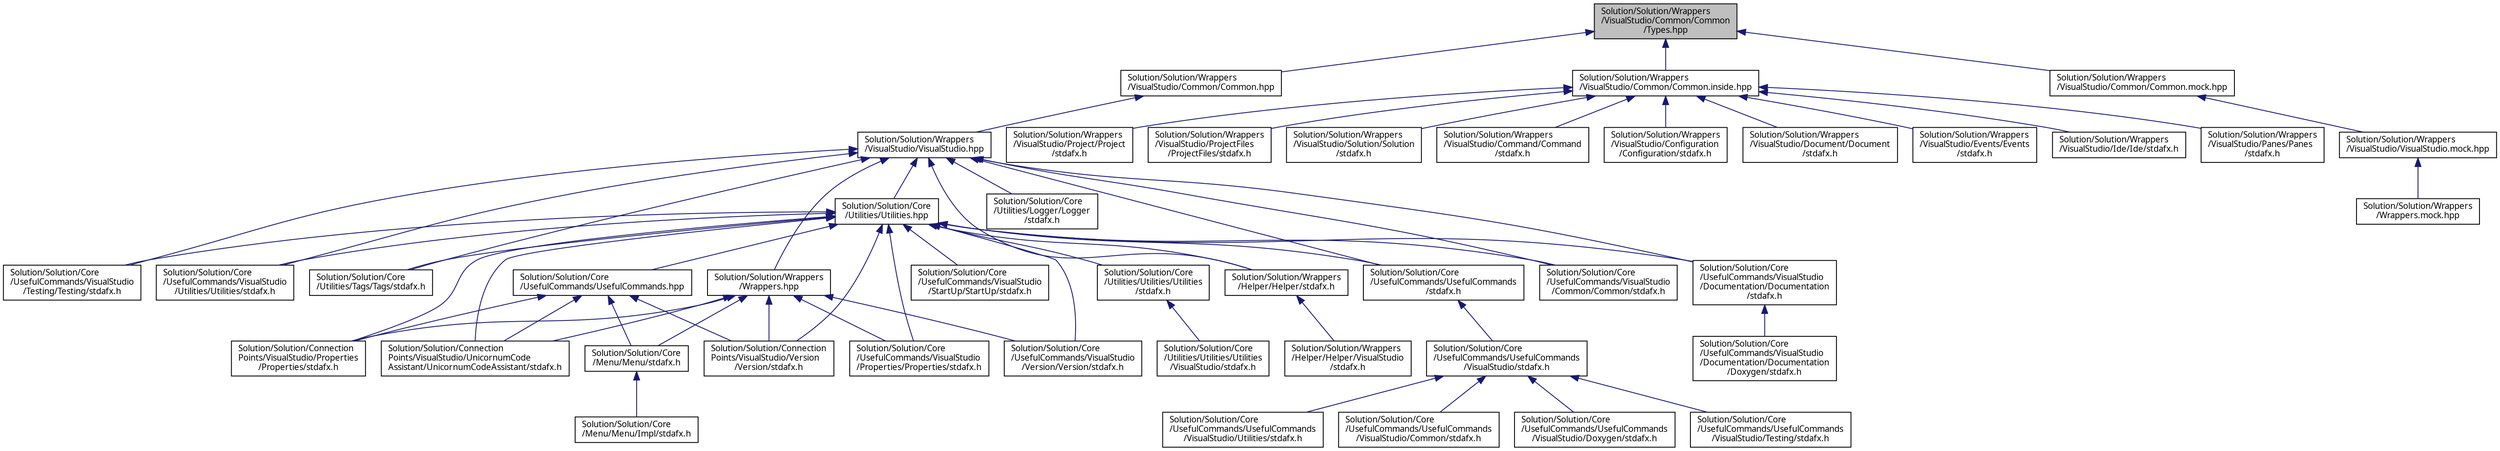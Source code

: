 digraph "Solution/Solution/Wrappers/VisualStudio/Common/Common/Types.hpp"
{
 // INTERACTIVE_SVG=YES
  edge [fontname="Verdana",fontsize="10",labelfontname="Verdana",labelfontsize="10"];
  node [fontname="Verdana",fontsize="10",shape=record];
  Node1 [label="Solution/Solution/Wrappers\l/VisualStudio/Common/Common\l/Types.hpp",height=0.2,width=0.4,color="black", fillcolor="grey75", style="filled", fontcolor="black"];
  Node1 -> Node2 [dir="back",color="midnightblue",fontsize="10",style="solid",fontname="Verdana"];
  Node2 [label="Solution/Solution/Wrappers\l/VisualStudio/Common/Common.hpp",height=0.2,width=0.4,color="black", fillcolor="white", style="filled",URL="$_wrappers_2_visual_studio_2_common_2_common_8hpp.html"];
  Node2 -> Node3 [dir="back",color="midnightblue",fontsize="10",style="solid",fontname="Verdana"];
  Node3 [label="Solution/Solution/Wrappers\l/VisualStudio/VisualStudio.hpp",height=0.2,width=0.4,color="black", fillcolor="white", style="filled",URL="$_wrappers_2_visual_studio_2_visual_studio_8hpp_source.html"];
  Node3 -> Node4 [dir="back",color="midnightblue",fontsize="10",style="solid",fontname="Verdana"];
  Node4 [label="Solution/Solution/Core\l/UsefulCommands/UsefulCommands\l/stdafx.h",height=0.2,width=0.4,color="black", fillcolor="white", style="filled",URL="$_core_2_useful_commands_2_useful_commands_2stdafx_8h_source.html"];
  Node4 -> Node5 [dir="back",color="midnightblue",fontsize="10",style="solid",fontname="Verdana"];
  Node5 [label="Solution/Solution/Core\l/UsefulCommands/UsefulCommands\l/VisualStudio/stdafx.h",height=0.2,width=0.4,color="black", fillcolor="white", style="filled",URL="$_core_2_useful_commands_2_useful_commands_2_visual_studio_2stdafx_8h_source.html"];
  Node5 -> Node6 [dir="back",color="midnightblue",fontsize="10",style="solid",fontname="Verdana"];
  Node6 [label="Solution/Solution/Core\l/UsefulCommands/UsefulCommands\l/VisualStudio/Common/stdafx.h",height=0.2,width=0.4,color="black", fillcolor="white", style="filled",URL="$_core_2_useful_commands_2_useful_commands_2_visual_studio_2_common_2stdafx_8h_source.html"];
  Node5 -> Node7 [dir="back",color="midnightblue",fontsize="10",style="solid",fontname="Verdana"];
  Node7 [label="Solution/Solution/Core\l/UsefulCommands/UsefulCommands\l/VisualStudio/Doxygen/stdafx.h",height=0.2,width=0.4,color="black", fillcolor="white", style="filled",URL="$_core_2_useful_commands_2_useful_commands_2_visual_studio_2_doxygen_2stdafx_8h_source.html"];
  Node5 -> Node8 [dir="back",color="midnightblue",fontsize="10",style="solid",fontname="Verdana"];
  Node8 [label="Solution/Solution/Core\l/UsefulCommands/UsefulCommands\l/VisualStudio/Testing/stdafx.h",height=0.2,width=0.4,color="black", fillcolor="white", style="filled",URL="$_core_2_useful_commands_2_useful_commands_2_visual_studio_2_testing_2stdafx_8h_source.html"];
  Node5 -> Node9 [dir="back",color="midnightblue",fontsize="10",style="solid",fontname="Verdana"];
  Node9 [label="Solution/Solution/Core\l/UsefulCommands/UsefulCommands\l/VisualStudio/Utilities/stdafx.h",height=0.2,width=0.4,color="black", fillcolor="white", style="filled",URL="$_core_2_useful_commands_2_useful_commands_2_visual_studio_2_utilities_2stdafx_8h_source.html"];
  Node3 -> Node10 [dir="back",color="midnightblue",fontsize="10",style="solid",fontname="Verdana"];
  Node10 [label="Solution/Solution/Core\l/UsefulCommands/VisualStudio\l/Common/Common/stdafx.h",height=0.2,width=0.4,color="black", fillcolor="white", style="filled",URL="$_core_2_useful_commands_2_visual_studio_2_common_2_common_2stdafx_8h_source.html"];
  Node3 -> Node11 [dir="back",color="midnightblue",fontsize="10",style="solid",fontname="Verdana"];
  Node11 [label="Solution/Solution/Core\l/UsefulCommands/VisualStudio\l/Documentation/Documentation\l/stdafx.h",height=0.2,width=0.4,color="black", fillcolor="white", style="filled",URL="$_core_2_useful_commands_2_visual_studio_2_documentation_2_documentation_2stdafx_8h_source.html"];
  Node11 -> Node12 [dir="back",color="midnightblue",fontsize="10",style="solid",fontname="Verdana"];
  Node12 [label="Solution/Solution/Core\l/UsefulCommands/VisualStudio\l/Documentation/Documentation\l/Doxygen/stdafx.h",height=0.2,width=0.4,color="black", fillcolor="white", style="filled",URL="$_core_2_useful_commands_2_visual_studio_2_documentation_2_documentation_2_doxygen_2stdafx_8h_source.html"];
  Node3 -> Node13 [dir="back",color="midnightblue",fontsize="10",style="solid",fontname="Verdana"];
  Node13 [label="Solution/Solution/Core\l/UsefulCommands/VisualStudio\l/Testing/Testing/stdafx.h",height=0.2,width=0.4,color="black", fillcolor="white", style="filled",URL="$_core_2_useful_commands_2_visual_studio_2_testing_2_testing_2stdafx_8h_source.html"];
  Node3 -> Node14 [dir="back",color="midnightblue",fontsize="10",style="solid",fontname="Verdana"];
  Node14 [label="Solution/Solution/Core\l/UsefulCommands/VisualStudio\l/Utilities/Utilities/stdafx.h",height=0.2,width=0.4,color="black", fillcolor="white", style="filled",URL="$_core_2_useful_commands_2_visual_studio_2_utilities_2_utilities_2stdafx_8h_source.html"];
  Node3 -> Node15 [dir="back",color="midnightblue",fontsize="10",style="solid",fontname="Verdana"];
  Node15 [label="Solution/Solution/Core\l/Utilities/Logger/Logger\l/stdafx.h",height=0.2,width=0.4,color="black", fillcolor="white", style="filled",URL="$_core_2_utilities_2_logger_2_logger_2stdafx_8h_source.html"];
  Node3 -> Node16 [dir="back",color="midnightblue",fontsize="10",style="solid",fontname="Verdana"];
  Node16 [label="Solution/Solution/Core\l/Utilities/Tags/Tags/stdafx.h",height=0.2,width=0.4,color="black", fillcolor="white", style="filled",URL="$_core_2_utilities_2_tags_2_tags_2stdafx_8h_source.html"];
  Node3 -> Node17 [dir="back",color="midnightblue",fontsize="10",style="solid",fontname="Verdana"];
  Node17 [label="Solution/Solution/Core\l/Utilities/Utilities.hpp",height=0.2,width=0.4,color="black", fillcolor="white", style="filled",URL="$_utilities_2_utilities_8hpp_source.html"];
  Node17 -> Node18 [dir="back",color="midnightblue",fontsize="10",style="solid",fontname="Verdana"];
  Node18 [label="Solution/Solution/Connection\lPoints/VisualStudio/Properties\l/Properties/stdafx.h",height=0.2,width=0.4,color="black", fillcolor="white", style="filled",URL="$_connection_points_2_visual_studio_2_properties_2_properties_2stdafx_8h_source.html"];
  Node17 -> Node19 [dir="back",color="midnightblue",fontsize="10",style="solid",fontname="Verdana"];
  Node19 [label="Solution/Solution/Connection\lPoints/VisualStudio/UnicornumCode\lAssistant/UnicornumCodeAssistant/stdafx.h",height=0.2,width=0.4,color="black", fillcolor="white", style="filled",URL="$_connection_points_2_visual_studio_2_unicornum_code_assistant_2_unicornum_code_assistant_2stdafx_8h_source.html"];
  Node17 -> Node20 [dir="back",color="midnightblue",fontsize="10",style="solid",fontname="Verdana"];
  Node20 [label="Solution/Solution/Connection\lPoints/VisualStudio/Version\l/Version/stdafx.h",height=0.2,width=0.4,color="black", fillcolor="white", style="filled",URL="$_connection_points_2_visual_studio_2_version_2_version_2stdafx_8h_source.html"];
  Node17 -> Node4 [dir="back",color="midnightblue",fontsize="10",style="solid",fontname="Verdana"];
  Node17 -> Node21 [dir="back",color="midnightblue",fontsize="10",style="solid",fontname="Verdana"];
  Node21 [label="Solution/Solution/Core\l/UsefulCommands/UsefulCommands.hpp",height=0.2,width=0.4,color="black", fillcolor="white", style="filled",URL="$_useful_commands_8hpp_source.html"];
  Node21 -> Node18 [dir="back",color="midnightblue",fontsize="10",style="solid",fontname="Verdana"];
  Node21 -> Node19 [dir="back",color="midnightblue",fontsize="10",style="solid",fontname="Verdana"];
  Node21 -> Node20 [dir="back",color="midnightblue",fontsize="10",style="solid",fontname="Verdana"];
  Node21 -> Node22 [dir="back",color="midnightblue",fontsize="10",style="solid",fontname="Verdana"];
  Node22 [label="Solution/Solution/Core\l/Menu/Menu/stdafx.h",height=0.2,width=0.4,color="black", fillcolor="white", style="filled",URL="$_core_2_menu_2_menu_2stdafx_8h_source.html"];
  Node22 -> Node23 [dir="back",color="midnightblue",fontsize="10",style="solid",fontname="Verdana"];
  Node23 [label="Solution/Solution/Core\l/Menu/Menu/Impl/stdafx.h",height=0.2,width=0.4,color="black", fillcolor="white", style="filled",URL="$_core_2_menu_2_menu_2_impl_2stdafx_8h_source.html"];
  Node17 -> Node10 [dir="back",color="midnightblue",fontsize="10",style="solid",fontname="Verdana"];
  Node17 -> Node11 [dir="back",color="midnightblue",fontsize="10",style="solid",fontname="Verdana"];
  Node17 -> Node24 [dir="back",color="midnightblue",fontsize="10",style="solid",fontname="Verdana"];
  Node24 [label="Solution/Solution/Core\l/UsefulCommands/VisualStudio\l/Properties/Properties/stdafx.h",height=0.2,width=0.4,color="black", fillcolor="white", style="filled",URL="$_core_2_useful_commands_2_visual_studio_2_properties_2_properties_2stdafx_8h_source.html"];
  Node17 -> Node25 [dir="back",color="midnightblue",fontsize="10",style="solid",fontname="Verdana"];
  Node25 [label="Solution/Solution/Core\l/UsefulCommands/VisualStudio\l/StartUp/StartUp/stdafx.h",height=0.2,width=0.4,color="black", fillcolor="white", style="filled",URL="$_core_2_useful_commands_2_visual_studio_2_start_up_2_start_up_2stdafx_8h_source.html"];
  Node17 -> Node13 [dir="back",color="midnightblue",fontsize="10",style="solid",fontname="Verdana"];
  Node17 -> Node14 [dir="back",color="midnightblue",fontsize="10",style="solid",fontname="Verdana"];
  Node17 -> Node26 [dir="back",color="midnightblue",fontsize="10",style="solid",fontname="Verdana"];
  Node26 [label="Solution/Solution/Core\l/UsefulCommands/VisualStudio\l/Version/Version/stdafx.h",height=0.2,width=0.4,color="black", fillcolor="white", style="filled",URL="$_core_2_useful_commands_2_visual_studio_2_version_2_version_2stdafx_8h_source.html"];
  Node17 -> Node16 [dir="back",color="midnightblue",fontsize="10",style="solid",fontname="Verdana"];
  Node17 -> Node27 [dir="back",color="midnightblue",fontsize="10",style="solid",fontname="Verdana"];
  Node27 [label="Solution/Solution/Core\l/Utilities/Utilities/Utilities\l/stdafx.h",height=0.2,width=0.4,color="black", fillcolor="white", style="filled",URL="$_core_2_utilities_2_utilities_2_utilities_2stdafx_8h_source.html"];
  Node27 -> Node28 [dir="back",color="midnightblue",fontsize="10",style="solid",fontname="Verdana"];
  Node28 [label="Solution/Solution/Core\l/Utilities/Utilities/Utilities\l/VisualStudio/stdafx.h",height=0.2,width=0.4,color="black", fillcolor="white", style="filled",URL="$_core_2_utilities_2_utilities_2_utilities_2_visual_studio_2stdafx_8h_source.html"];
  Node17 -> Node29 [dir="back",color="midnightblue",fontsize="10",style="solid",fontname="Verdana"];
  Node29 [label="Solution/Solution/Wrappers\l/Helper/Helper/stdafx.h",height=0.2,width=0.4,color="black", fillcolor="white", style="filled",URL="$_wrappers_2_helper_2_helper_2stdafx_8h_source.html"];
  Node29 -> Node30 [dir="back",color="midnightblue",fontsize="10",style="solid",fontname="Verdana"];
  Node30 [label="Solution/Solution/Wrappers\l/Helper/Helper/VisualStudio\l/stdafx.h",height=0.2,width=0.4,color="black", fillcolor="white", style="filled",URL="$_wrappers_2_helper_2_helper_2_visual_studio_2stdafx_8h_source.html"];
  Node3 -> Node29 [dir="back",color="midnightblue",fontsize="10",style="solid",fontname="Verdana"];
  Node3 -> Node31 [dir="back",color="midnightblue",fontsize="10",style="solid",fontname="Verdana"];
  Node31 [label="Solution/Solution/Wrappers\l/Wrappers.hpp",height=0.2,width=0.4,color="black", fillcolor="white", style="filled",URL="$_wrappers_8hpp_source.html"];
  Node31 -> Node18 [dir="back",color="midnightblue",fontsize="10",style="solid",fontname="Verdana"];
  Node31 -> Node19 [dir="back",color="midnightblue",fontsize="10",style="solid",fontname="Verdana"];
  Node31 -> Node20 [dir="back",color="midnightblue",fontsize="10",style="solid",fontname="Verdana"];
  Node31 -> Node22 [dir="back",color="midnightblue",fontsize="10",style="solid",fontname="Verdana"];
  Node31 -> Node24 [dir="back",color="midnightblue",fontsize="10",style="solid",fontname="Verdana"];
  Node31 -> Node26 [dir="back",color="midnightblue",fontsize="10",style="solid",fontname="Verdana"];
  Node1 -> Node32 [dir="back",color="midnightblue",fontsize="10",style="solid",fontname="Verdana"];
  Node32 [label="Solution/Solution/Wrappers\l/VisualStudio/Common/Common.inside.hpp",height=0.2,width=0.4,color="black", fillcolor="white", style="filled",URL="$_wrappers_2_visual_studio_2_common_2_common_8inside_8hpp.html"];
  Node32 -> Node33 [dir="back",color="midnightblue",fontsize="10",style="solid",fontname="Verdana"];
  Node33 [label="Solution/Solution/Wrappers\l/VisualStudio/Command/Command\l/stdafx.h",height=0.2,width=0.4,color="black", fillcolor="white", style="filled",URL="$_wrappers_2_visual_studio_2_command_2_command_2stdafx_8h_source.html"];
  Node32 -> Node34 [dir="back",color="midnightblue",fontsize="10",style="solid",fontname="Verdana"];
  Node34 [label="Solution/Solution/Wrappers\l/VisualStudio/Configuration\l/Configuration/stdafx.h",height=0.2,width=0.4,color="black", fillcolor="white", style="filled",URL="$_wrappers_2_visual_studio_2_configuration_2_configuration_2stdafx_8h_source.html"];
  Node32 -> Node35 [dir="back",color="midnightblue",fontsize="10",style="solid",fontname="Verdana"];
  Node35 [label="Solution/Solution/Wrappers\l/VisualStudio/Document/Document\l/stdafx.h",height=0.2,width=0.4,color="black", fillcolor="white", style="filled",URL="$_wrappers_2_visual_studio_2_document_2_document_2stdafx_8h_source.html"];
  Node32 -> Node36 [dir="back",color="midnightblue",fontsize="10",style="solid",fontname="Verdana"];
  Node36 [label="Solution/Solution/Wrappers\l/VisualStudio/Events/Events\l/stdafx.h",height=0.2,width=0.4,color="black", fillcolor="white", style="filled",URL="$_wrappers_2_visual_studio_2_events_2_events_2stdafx_8h_source.html"];
  Node32 -> Node37 [dir="back",color="midnightblue",fontsize="10",style="solid",fontname="Verdana"];
  Node37 [label="Solution/Solution/Wrappers\l/VisualStudio/Ide/Ide/stdafx.h",height=0.2,width=0.4,color="black", fillcolor="white", style="filled",URL="$_wrappers_2_visual_studio_2_ide_2_ide_2stdafx_8h_source.html"];
  Node32 -> Node38 [dir="back",color="midnightblue",fontsize="10",style="solid",fontname="Verdana"];
  Node38 [label="Solution/Solution/Wrappers\l/VisualStudio/Panes/Panes\l/stdafx.h",height=0.2,width=0.4,color="black", fillcolor="white", style="filled",URL="$_wrappers_2_visual_studio_2_panes_2_panes_2stdafx_8h_source.html"];
  Node32 -> Node39 [dir="back",color="midnightblue",fontsize="10",style="solid",fontname="Verdana"];
  Node39 [label="Solution/Solution/Wrappers\l/VisualStudio/Project/Project\l/stdafx.h",height=0.2,width=0.4,color="black", fillcolor="white", style="filled",URL="$_wrappers_2_visual_studio_2_project_2_project_2stdafx_8h_source.html"];
  Node32 -> Node40 [dir="back",color="midnightblue",fontsize="10",style="solid",fontname="Verdana"];
  Node40 [label="Solution/Solution/Wrappers\l/VisualStudio/ProjectFiles\l/ProjectFiles/stdafx.h",height=0.2,width=0.4,color="black", fillcolor="white", style="filled",URL="$_wrappers_2_visual_studio_2_project_files_2_project_files_2stdafx_8h_source.html"];
  Node32 -> Node41 [dir="back",color="midnightblue",fontsize="10",style="solid",fontname="Verdana"];
  Node41 [label="Solution/Solution/Wrappers\l/VisualStudio/Solution/Solution\l/stdafx.h",height=0.2,width=0.4,color="black", fillcolor="white", style="filled",URL="$_wrappers_2_visual_studio_2_solution_2_solution_2stdafx_8h_source.html"];
  Node1 -> Node42 [dir="back",color="midnightblue",fontsize="10",style="solid",fontname="Verdana"];
  Node42 [label="Solution/Solution/Wrappers\l/VisualStudio/Common/Common.mock.hpp",height=0.2,width=0.4,color="black", fillcolor="white", style="filled",URL="$_wrappers_2_visual_studio_2_common_2_common_8mock_8hpp.html"];
  Node42 -> Node43 [dir="back",color="midnightblue",fontsize="10",style="solid",fontname="Verdana"];
  Node43 [label="Solution/Solution/Wrappers\l/VisualStudio/VisualStudio.mock.hpp",height=0.2,width=0.4,color="black", fillcolor="white", style="filled",URL="$_visual_studio_8mock_8hpp_source.html"];
  Node43 -> Node44 [dir="back",color="midnightblue",fontsize="10",style="solid",fontname="Verdana"];
  Node44 [label="Solution/Solution/Wrappers\l/Wrappers.mock.hpp",height=0.2,width=0.4,color="black", fillcolor="white", style="filled",URL="$_wrappers_8mock_8hpp_source.html"];
}
